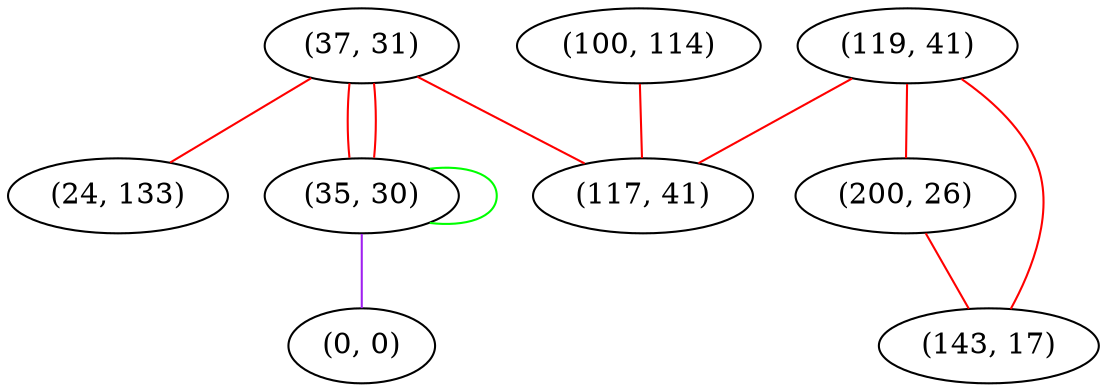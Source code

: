 graph "" {
"(37, 31)";
"(100, 114)";
"(24, 133)";
"(35, 30)";
"(119, 41)";
"(117, 41)";
"(0, 0)";
"(200, 26)";
"(143, 17)";
"(37, 31)" -- "(117, 41)"  [color=red, key=0, weight=1];
"(37, 31)" -- "(24, 133)"  [color=red, key=0, weight=1];
"(37, 31)" -- "(35, 30)"  [color=red, key=0, weight=1];
"(37, 31)" -- "(35, 30)"  [color=red, key=1, weight=1];
"(100, 114)" -- "(117, 41)"  [color=red, key=0, weight=1];
"(35, 30)" -- "(0, 0)"  [color=purple, key=0, weight=4];
"(35, 30)" -- "(35, 30)"  [color=green, key=0, weight=2];
"(119, 41)" -- "(117, 41)"  [color=red, key=0, weight=1];
"(119, 41)" -- "(200, 26)"  [color=red, key=0, weight=1];
"(119, 41)" -- "(143, 17)"  [color=red, key=0, weight=1];
"(200, 26)" -- "(143, 17)"  [color=red, key=0, weight=1];
}
